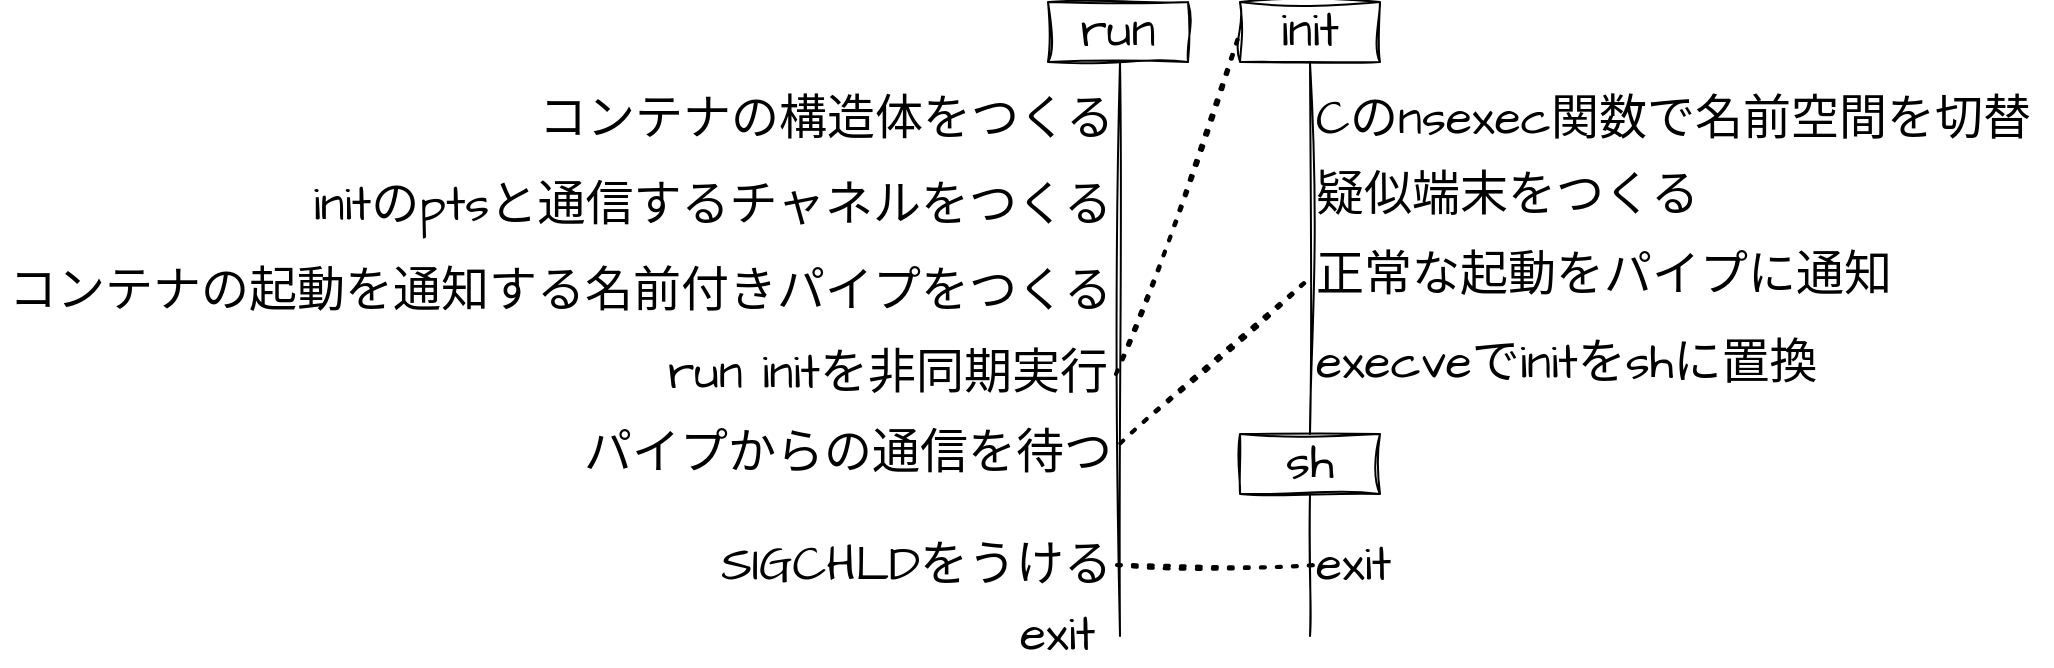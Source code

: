 <mxfile version="24.3.1" type="device">
  <diagram id="sAPiVkavU_vM4pkCJuUF" name="ページ1">
    <mxGraphModel dx="2249" dy="842" grid="1" gridSize="10" guides="1" tooltips="1" connect="1" arrows="1" fold="1" page="1" pageScale="1" pageWidth="827" pageHeight="1169" math="0" shadow="0">
      <root>
        <mxCell id="0" />
        <mxCell id="1" parent="0" />
        <mxCell id="2hfiS1e1vaS1avcaZc8Z-17" value="&lt;font style=&quot;font-size: 24px;&quot;&gt;SIGCHLDをうける&lt;/font&gt;" style="text;html=1;align=right;verticalAlign=middle;whiteSpace=wrap;rounded=0;fontFamily=Architects Daughter;fontSource=https%3A%2F%2Ffonts.googleapis.com%2Fcss%3Ffamily%3DArchitects%2BDaughter;sketch=1;curveFitting=1;jiggle=2;strokeColor=none;" parent="1" vertex="1">
          <mxGeometry x="30" y="345" width="208" height="40" as="geometry" />
        </mxCell>
        <mxCell id="2hfiS1e1vaS1avcaZc8Z-2" value="&lt;font style=&quot;font-size: 24px;&quot;&gt;run&lt;/font&gt;" style="rounded=0;whiteSpace=wrap;html=1;sketch=1;hachureGap=4;jiggle=2;curveFitting=1;fontFamily=Architects Daughter;fontSource=https%3A%2F%2Ffonts.googleapis.com%2Fcss%3Ffamily%3DArchitects%2BDaughter;fillColor=none;" parent="1" vertex="1">
          <mxGeometry x="204" y="83" width="70" height="30" as="geometry" />
        </mxCell>
        <mxCell id="2hfiS1e1vaS1avcaZc8Z-4" value="" style="endArrow=none;html=1;rounded=0;sketch=1;hachureGap=4;jiggle=2;curveFitting=1;fontFamily=Architects Daughter;fontSource=https%3A%2F%2Ffonts.googleapis.com%2Fcss%3Ffamily%3DArchitects%2BDaughter;entryX=0.5;entryY=1;entryDx=0;entryDy=0;" parent="1" edge="1">
          <mxGeometry width="50" height="50" relative="1" as="geometry">
            <mxPoint x="240" y="400" as="sourcePoint" />
            <mxPoint x="240" y="113" as="targetPoint" />
          </mxGeometry>
        </mxCell>
        <mxCell id="2hfiS1e1vaS1avcaZc8Z-10" value="&lt;font style=&quot;font-size: 24px;&quot;&gt;initのptsと通信する&lt;/font&gt;&lt;span style=&quot;font-size: 24px; background-color: initial;&quot;&gt;チャネル&lt;/span&gt;&lt;span style=&quot;font-size: 24px; background-color: initial;&quot;&gt;をつくる&lt;/span&gt;" style="text;html=1;align=right;verticalAlign=middle;whiteSpace=wrap;rounded=0;fontFamily=Architects Daughter;fontSource=https%3A%2F%2Ffonts.googleapis.com%2Fcss%3Ffamily%3DArchitects%2BDaughter;sketch=1;curveFitting=1;jiggle=2;strokeColor=none;" parent="1" vertex="1">
          <mxGeometry x="-170" y="163" width="408" height="43" as="geometry" />
        </mxCell>
        <mxCell id="2hfiS1e1vaS1avcaZc8Z-15" value="&lt;font style=&quot;font-size: 24px;&quot;&gt;run initを非同期実行&lt;/font&gt;" style="text;html=1;align=left;verticalAlign=middle;whiteSpace=wrap;rounded=0;fontFamily=Architects Daughter;fontSource=https%3A%2F%2Ffonts.googleapis.com%2Fcss%3Ffamily%3DArchitects%2BDaughter;sketch=1;curveFitting=1;jiggle=2;strokeColor=none;" parent="1" vertex="1">
          <mxGeometry x="12" y="249" width="226" height="40" as="geometry" />
        </mxCell>
        <mxCell id="2hfiS1e1vaS1avcaZc8Z-16" value="&lt;font style=&quot;font-size: 24px;&quot;&gt;パイプからの通信を待つ&lt;/font&gt;" style="text;html=1;align=right;verticalAlign=middle;whiteSpace=wrap;rounded=0;fontFamily=Architects Daughter;fontSource=https%3A%2F%2Ffonts.googleapis.com%2Fcss%3Ffamily%3DArchitects%2BDaughter;sketch=1;curveFitting=1;jiggle=2;strokeColor=none;" parent="1" vertex="1">
          <mxGeometry x="-32" y="289" width="270" height="40" as="geometry" />
        </mxCell>
        <mxCell id="2hfiS1e1vaS1avcaZc8Z-22" value="" style="endArrow=none;html=1;rounded=0;sketch=1;hachureGap=4;jiggle=2;curveFitting=1;fontFamily=Architects Daughter;fontSource=https%3A%2F%2Ffonts.googleapis.com%2Fcss%3Ffamily%3DArchitects%2BDaughter;entryX=0.5;entryY=1;entryDx=0;entryDy=0;exitX=0.5;exitY=0;exitDx=0;exitDy=0;" parent="1" source="w2JN0z46ybfxZBrAL457-21" target="w2JN0z46ybfxZBrAL457-8" edge="1">
          <mxGeometry width="50" height="50" relative="1" as="geometry">
            <mxPoint x="348" y="320" as="sourcePoint" />
            <mxPoint x="342.33" y="123.0" as="targetPoint" />
          </mxGeometry>
        </mxCell>
        <mxCell id="2hfiS1e1vaS1avcaZc8Z-24" value="&lt;font style=&quot;font-size: 24px;&quot;&gt;Cのnsexec関数で名前空間を切替&lt;/font&gt;" style="text;html=1;align=left;verticalAlign=middle;whiteSpace=wrap;rounded=0;fontFamily=Architects Daughter;fontSource=https%3A%2F%2Ffonts.googleapis.com%2Fcss%3Ffamily%3DArchitects%2BDaughter;sketch=1;curveFitting=1;jiggle=2;strokeColor=none;" parent="1" vertex="1">
          <mxGeometry x="336" y="123" width="370" height="37" as="geometry" />
        </mxCell>
        <mxCell id="2hfiS1e1vaS1avcaZc8Z-25" value="&lt;font style=&quot;font-size: 24px;&quot;&gt;execveでinitをshに置換&lt;/font&gt;" style="text;html=1;align=left;verticalAlign=middle;whiteSpace=wrap;rounded=0;fontFamily=Architects Daughter;fontSource=https%3A%2F%2Ffonts.googleapis.com%2Fcss%3Ffamily%3DArchitects%2BDaughter;sketch=1;curveFitting=1;jiggle=2;strokeColor=none;" parent="1" vertex="1">
          <mxGeometry x="336" y="249" width="294" height="30" as="geometry" />
        </mxCell>
        <mxCell id="2hfiS1e1vaS1avcaZc8Z-28" value="&lt;font style=&quot;font-size: 24px;&quot;&gt;疑似端末をつくる&lt;/font&gt;" style="text;html=1;align=left;verticalAlign=middle;whiteSpace=wrap;rounded=0;fontFamily=Architects Daughter;fontSource=https%3A%2F%2Ffonts.googleapis.com%2Fcss%3Ffamily%3DArchitects%2BDaughter;sketch=1;curveFitting=1;jiggle=2;strokeColor=none;" parent="1" vertex="1">
          <mxGeometry x="336" y="160" width="204" height="40" as="geometry" />
        </mxCell>
        <mxCell id="2hfiS1e1vaS1avcaZc8Z-30" value="&lt;font style=&quot;font-size: 24px;&quot;&gt;exit&lt;/font&gt;" style="text;html=1;align=left;verticalAlign=middle;whiteSpace=wrap;rounded=0;fontFamily=Architects Daughter;fontSource=https%3A%2F%2Ffonts.googleapis.com%2Fcss%3Ffamily%3DArchitects%2BDaughter;sketch=1;curveFitting=1;jiggle=2;strokeColor=none;" parent="1" vertex="1">
          <mxGeometry x="336" y="350" width="50" height="30" as="geometry" />
        </mxCell>
        <mxCell id="2hfiS1e1vaS1avcaZc8Z-31" value="" style="endArrow=none;html=1;rounded=0;sketch=1;hachureGap=4;jiggle=2;curveFitting=1;fontFamily=Architects Daughter;fontSource=https%3A%2F%2Ffonts.googleapis.com%2Fcss%3Ffamily%3DArchitects%2BDaughter;entryX=0.5;entryY=1;entryDx=0;entryDy=0;" parent="1" edge="1" target="w2JN0z46ybfxZBrAL457-21">
          <mxGeometry width="50" height="50" relative="1" as="geometry">
            <mxPoint x="335" y="400" as="sourcePoint" />
            <mxPoint x="334.66" y="350" as="targetPoint" />
          </mxGeometry>
        </mxCell>
        <mxCell id="w2JN0z46ybfxZBrAL457-8" value="&lt;font style=&quot;font-size: 24px;&quot;&gt;init&lt;/font&gt;" style="rounded=0;whiteSpace=wrap;html=1;sketch=1;hachureGap=4;jiggle=2;curveFitting=1;fontFamily=Architects Daughter;fontSource=https%3A%2F%2Ffonts.googleapis.com%2Fcss%3Ffamily%3DArchitects%2BDaughter;fillColor=none;" parent="1" vertex="1">
          <mxGeometry x="300" y="83" width="70" height="30" as="geometry" />
        </mxCell>
        <mxCell id="w2JN0z46ybfxZBrAL457-24" value="" style="endArrow=none;dashed=1;html=1;dashPattern=1 3;strokeWidth=2;rounded=0;sketch=1;hachureGap=4;jiggle=2;curveFitting=1;fontFamily=Architects Daughter;fontSource=https%3A%2F%2Ffonts.googleapis.com%2Fcss%3Ffamily%3DArchitects%2BDaughter;" parent="1" edge="1">
          <mxGeometry width="50" height="50" relative="1" as="geometry">
            <mxPoint x="238.5" y="364.5" as="sourcePoint" />
            <mxPoint x="338.5" y="364.5" as="targetPoint" />
          </mxGeometry>
        </mxCell>
        <mxCell id="w2JN0z46ybfxZBrAL457-25" value="" style="endArrow=none;dashed=1;html=1;dashPattern=1 3;strokeWidth=2;rounded=0;sketch=1;hachureGap=4;jiggle=2;curveFitting=1;fontFamily=Architects Daughter;fontSource=https%3A%2F%2Ffonts.googleapis.com%2Fcss%3Ffamily%3DArchitects%2BDaughter;exitX=1.008;exitY=0.367;exitDx=0;exitDy=0;exitPerimeter=0;entryX=0;entryY=0.5;entryDx=0;entryDy=0;" parent="1" source="2hfiS1e1vaS1avcaZc8Z-16" edge="1" target="ojEMMkKgGveVm0mknlId-4">
          <mxGeometry width="50" height="50" relative="1" as="geometry">
            <mxPoint x="250" y="440" as="sourcePoint" />
            <mxPoint x="330" y="240" as="targetPoint" />
          </mxGeometry>
        </mxCell>
        <mxCell id="w2JN0z46ybfxZBrAL457-26" value="" style="endArrow=none;dashed=1;html=1;dashPattern=1 3;strokeWidth=2;rounded=0;sketch=1;hachureGap=4;jiggle=2;curveFitting=1;fontFamily=Architects Daughter;fontSource=https%3A%2F%2Ffonts.googleapis.com%2Fcss%3Ffamily%3DArchitects%2BDaughter;exitX=1;exitY=0.5;exitDx=0;exitDy=0;entryX=0;entryY=0.5;entryDx=0;entryDy=0;" parent="1" target="w2JN0z46ybfxZBrAL457-8" edge="1" source="2hfiS1e1vaS1avcaZc8Z-15">
          <mxGeometry width="50" height="50" relative="1" as="geometry">
            <mxPoint x="238.5" y="320" as="sourcePoint" />
            <mxPoint x="327.5" y="185" as="targetPoint" />
          </mxGeometry>
        </mxCell>
        <mxCell id="ojEMMkKgGveVm0mknlId-1" value="&lt;span style=&quot;font-size: 24px;&quot;&gt;コンテナの構造体をつくる&lt;/span&gt;" style="text;html=1;align=right;verticalAlign=middle;whiteSpace=wrap;rounded=0;fontFamily=Architects Daughter;fontSource=https%3A%2F%2Ffonts.googleapis.com%2Fcss%3Ffamily%3DArchitects%2BDaughter;sketch=1;curveFitting=1;jiggle=2;strokeColor=none;" vertex="1" parent="1">
          <mxGeometry x="-55.5" y="120" width="294" height="43" as="geometry" />
        </mxCell>
        <mxCell id="ojEMMkKgGveVm0mknlId-3" value="&lt;span style=&quot;font-size: 24px;&quot;&gt;コンテナの起動を通知する&lt;/span&gt;&lt;span style=&quot;background-color: initial; font-size: 24px;&quot;&gt;名前付きパイプをつくる&lt;/span&gt;" style="text;html=1;align=right;verticalAlign=middle;whiteSpace=wrap;rounded=0;fontFamily=Architects Daughter;fontSource=https%3A%2F%2Ffonts.googleapis.com%2Fcss%3Ffamily%3DArchitects%2BDaughter;sketch=1;curveFitting=1;jiggle=2;strokeColor=none;" vertex="1" parent="1">
          <mxGeometry x="-320" y="206" width="558" height="43" as="geometry" />
        </mxCell>
        <mxCell id="w2JN0z46ybfxZBrAL457-21" value="&lt;font style=&quot;font-size: 24px;&quot;&gt;sh&lt;/font&gt;" style="rounded=0;whiteSpace=wrap;html=1;sketch=1;hachureGap=4;jiggle=2;curveFitting=1;fontFamily=Architects Daughter;fontSource=https%3A%2F%2Ffonts.googleapis.com%2Fcss%3Ffamily%3DArchitects%2BDaughter;fillColor=none;" parent="1" vertex="1">
          <mxGeometry x="300" y="299" width="70" height="30" as="geometry" />
        </mxCell>
        <mxCell id="ojEMMkKgGveVm0mknlId-4" value="&lt;span style=&quot;font-size: 24px;&quot;&gt;正常な起動をパイプに通知&lt;/span&gt;" style="text;html=1;align=left;verticalAlign=middle;whiteSpace=wrap;rounded=0;fontFamily=Architects Daughter;fontSource=https%3A%2F%2Ffonts.googleapis.com%2Fcss%3Ffamily%3DArchitects%2BDaughter;sketch=1;curveFitting=1;jiggle=2;strokeColor=none;" vertex="1" parent="1">
          <mxGeometry x="336" y="200" width="304" height="40" as="geometry" />
        </mxCell>
        <mxCell id="ojEMMkKgGveVm0mknlId-5" value="&lt;font style=&quot;font-size: 24px;&quot;&gt;exit&lt;/font&gt;" style="text;html=1;align=left;verticalAlign=middle;whiteSpace=wrap;rounded=0;fontFamily=Architects Daughter;fontSource=https%3A%2F%2Ffonts.googleapis.com%2Fcss%3Ffamily%3DArchitects%2BDaughter;sketch=1;curveFitting=1;jiggle=2;strokeColor=none;" vertex="1" parent="1">
          <mxGeometry x="188" y="385" width="50" height="30" as="geometry" />
        </mxCell>
      </root>
    </mxGraphModel>
  </diagram>
</mxfile>
